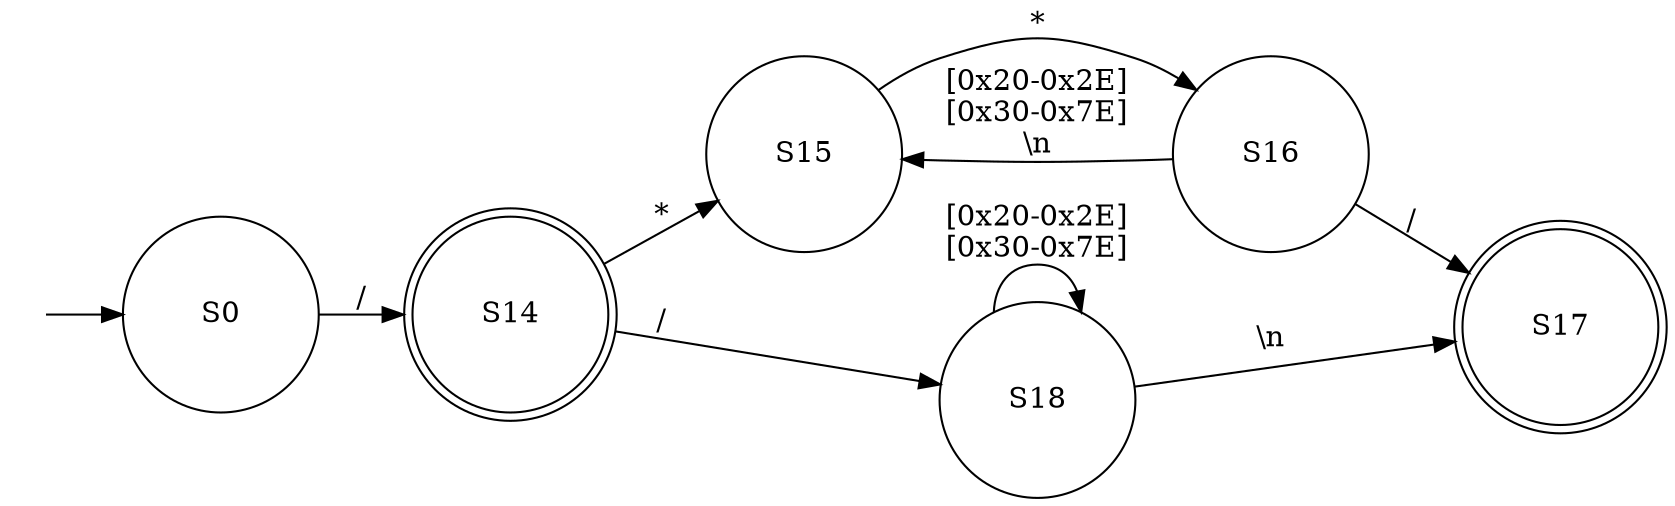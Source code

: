 digraph finite_state_machine {
rankdir=LR;

// Defining States
node [margin=2 fontsize=32 width=1.3 shape=circle]
node [shape = circle, label="S0", fontsize=14, fixedsize=true] S0;
node [shape = doublecircle, label="S14", fontsize=14] S14;
node [shape = circle, label="S15", fontsize=14] S15;
node [shape = circle, label="S16", fontsize=14] S16;
node [shape = doublecircle, label="S17", fontsize=14] S17;
node [shape = circle, label="S18", fontsize=14] S18;

node [shape = point width=0.25 style=invis ] qi;
qi -> S0;


// Comments and Division

S0 -> S14   [ label = "/"];
S14 -> S18  [ label = "/"];
S18 -> S18  [ label = "[0x20-0x2E]\n[0x30-0x7E]"]
S18 -> S17  [ label = "\\n"];
S14 -> S15  [ label = "*"];
S15 -> S16  [ label = "*"];
S16 -> S15  [ label = "[0x20-0x2E]\n[0x30-0x7E]\n\\n"];
S16 -> S17  [ label = "/"];
}
